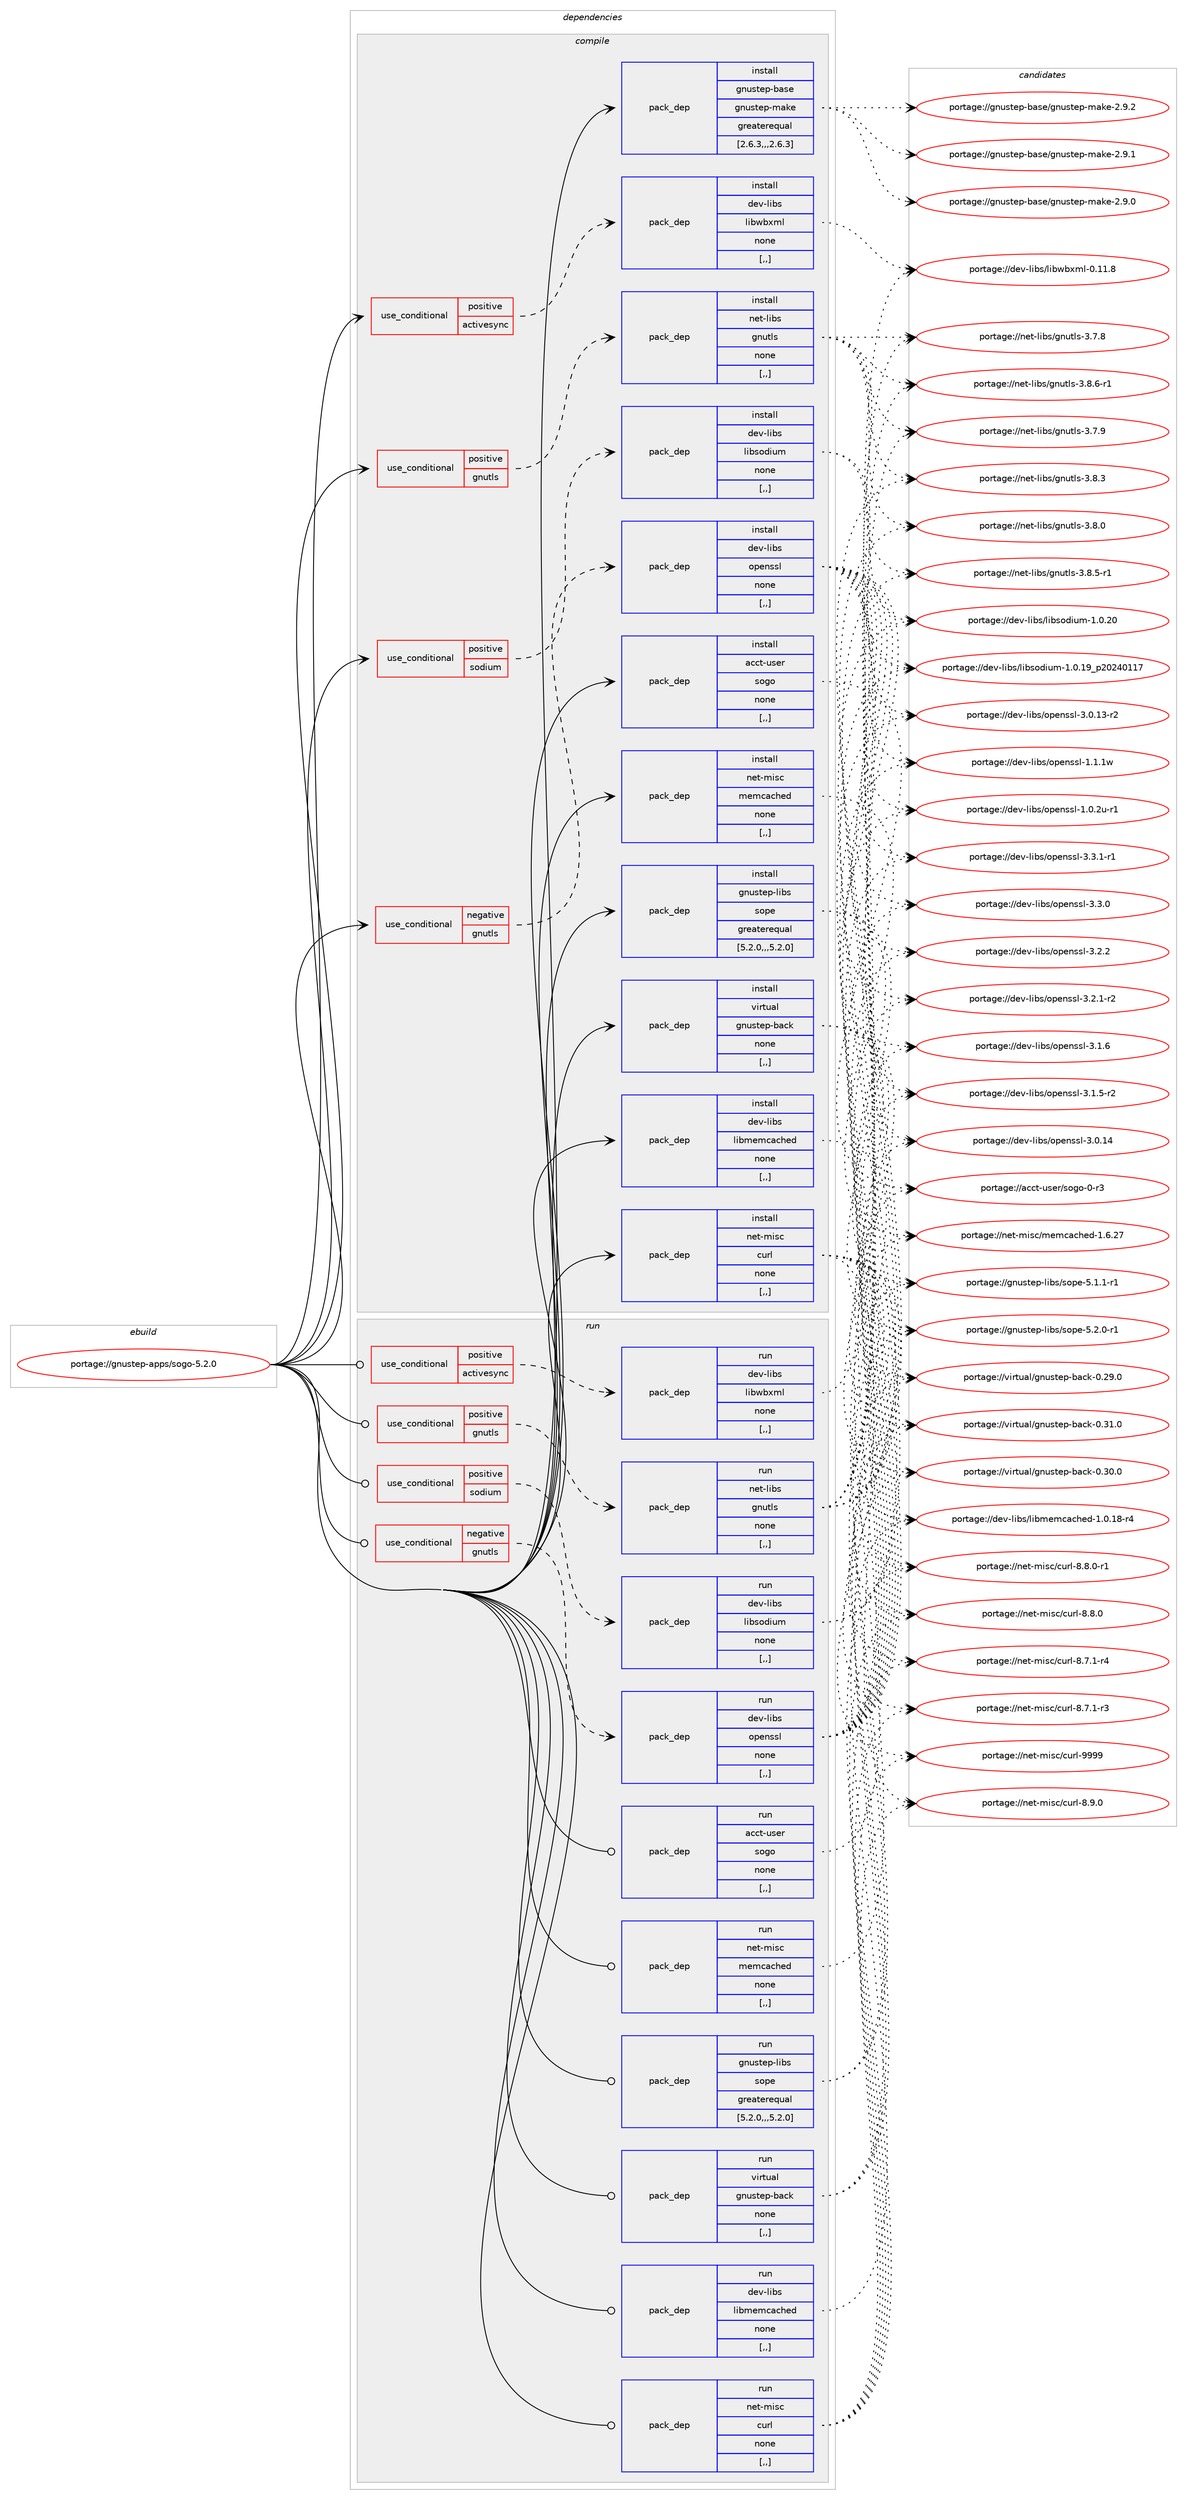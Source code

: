 digraph prolog {

# *************
# Graph options
# *************

newrank=true;
concentrate=true;
compound=true;
graph [rankdir=LR,fontname=Helvetica,fontsize=10,ranksep=1.5];#, ranksep=2.5, nodesep=0.2];
edge  [arrowhead=vee];
node  [fontname=Helvetica,fontsize=10];

# **********
# The ebuild
# **********

subgraph cluster_leftcol {
color=gray;
label=<<i>ebuild</i>>;
id [label="portage://gnustep-apps/sogo-5.2.0", color=red, width=4, href="../gnustep-apps/sogo-5.2.0.svg"];
}

# ****************
# The dependencies
# ****************

subgraph cluster_midcol {
color=gray;
label=<<i>dependencies</i>>;
subgraph cluster_compile {
fillcolor="#eeeeee";
style=filled;
label=<<i>compile</i>>;
subgraph cond65995 {
dependency241366 [label=<<TABLE BORDER="0" CELLBORDER="1" CELLSPACING="0" CELLPADDING="4"><TR><TD ROWSPAN="3" CELLPADDING="10">use_conditional</TD></TR><TR><TD>negative</TD></TR><TR><TD>gnutls</TD></TR></TABLE>>, shape=none, color=red];
subgraph pack173831 {
dependency241367 [label=<<TABLE BORDER="0" CELLBORDER="1" CELLSPACING="0" CELLPADDING="4" WIDTH="220"><TR><TD ROWSPAN="6" CELLPADDING="30">pack_dep</TD></TR><TR><TD WIDTH="110">install</TD></TR><TR><TD>dev-libs</TD></TR><TR><TD>openssl</TD></TR><TR><TD>none</TD></TR><TR><TD>[,,]</TD></TR></TABLE>>, shape=none, color=blue];
}
dependency241366:e -> dependency241367:w [weight=20,style="dashed",arrowhead="vee"];
}
id:e -> dependency241366:w [weight=20,style="solid",arrowhead="vee"];
subgraph cond65996 {
dependency241368 [label=<<TABLE BORDER="0" CELLBORDER="1" CELLSPACING="0" CELLPADDING="4"><TR><TD ROWSPAN="3" CELLPADDING="10">use_conditional</TD></TR><TR><TD>positive</TD></TR><TR><TD>activesync</TD></TR></TABLE>>, shape=none, color=red];
subgraph pack173832 {
dependency241369 [label=<<TABLE BORDER="0" CELLBORDER="1" CELLSPACING="0" CELLPADDING="4" WIDTH="220"><TR><TD ROWSPAN="6" CELLPADDING="30">pack_dep</TD></TR><TR><TD WIDTH="110">install</TD></TR><TR><TD>dev-libs</TD></TR><TR><TD>libwbxml</TD></TR><TR><TD>none</TD></TR><TR><TD>[,,]</TD></TR></TABLE>>, shape=none, color=blue];
}
dependency241368:e -> dependency241369:w [weight=20,style="dashed",arrowhead="vee"];
}
id:e -> dependency241368:w [weight=20,style="solid",arrowhead="vee"];
subgraph cond65997 {
dependency241370 [label=<<TABLE BORDER="0" CELLBORDER="1" CELLSPACING="0" CELLPADDING="4"><TR><TD ROWSPAN="3" CELLPADDING="10">use_conditional</TD></TR><TR><TD>positive</TD></TR><TR><TD>gnutls</TD></TR></TABLE>>, shape=none, color=red];
subgraph pack173833 {
dependency241371 [label=<<TABLE BORDER="0" CELLBORDER="1" CELLSPACING="0" CELLPADDING="4" WIDTH="220"><TR><TD ROWSPAN="6" CELLPADDING="30">pack_dep</TD></TR><TR><TD WIDTH="110">install</TD></TR><TR><TD>net-libs</TD></TR><TR><TD>gnutls</TD></TR><TR><TD>none</TD></TR><TR><TD>[,,]</TD></TR></TABLE>>, shape=none, color=blue];
}
dependency241370:e -> dependency241371:w [weight=20,style="dashed",arrowhead="vee"];
}
id:e -> dependency241370:w [weight=20,style="solid",arrowhead="vee"];
subgraph cond65998 {
dependency241372 [label=<<TABLE BORDER="0" CELLBORDER="1" CELLSPACING="0" CELLPADDING="4"><TR><TD ROWSPAN="3" CELLPADDING="10">use_conditional</TD></TR><TR><TD>positive</TD></TR><TR><TD>sodium</TD></TR></TABLE>>, shape=none, color=red];
subgraph pack173834 {
dependency241373 [label=<<TABLE BORDER="0" CELLBORDER="1" CELLSPACING="0" CELLPADDING="4" WIDTH="220"><TR><TD ROWSPAN="6" CELLPADDING="30">pack_dep</TD></TR><TR><TD WIDTH="110">install</TD></TR><TR><TD>dev-libs</TD></TR><TR><TD>libsodium</TD></TR><TR><TD>none</TD></TR><TR><TD>[,,]</TD></TR></TABLE>>, shape=none, color=blue];
}
dependency241372:e -> dependency241373:w [weight=20,style="dashed",arrowhead="vee"];
}
id:e -> dependency241372:w [weight=20,style="solid",arrowhead="vee"];
subgraph pack173835 {
dependency241374 [label=<<TABLE BORDER="0" CELLBORDER="1" CELLSPACING="0" CELLPADDING="4" WIDTH="220"><TR><TD ROWSPAN="6" CELLPADDING="30">pack_dep</TD></TR><TR><TD WIDTH="110">install</TD></TR><TR><TD>acct-user</TD></TR><TR><TD>sogo</TD></TR><TR><TD>none</TD></TR><TR><TD>[,,]</TD></TR></TABLE>>, shape=none, color=blue];
}
id:e -> dependency241374:w [weight=20,style="solid",arrowhead="vee"];
subgraph pack173836 {
dependency241375 [label=<<TABLE BORDER="0" CELLBORDER="1" CELLSPACING="0" CELLPADDING="4" WIDTH="220"><TR><TD ROWSPAN="6" CELLPADDING="30">pack_dep</TD></TR><TR><TD WIDTH="110">install</TD></TR><TR><TD>dev-libs</TD></TR><TR><TD>libmemcached</TD></TR><TR><TD>none</TD></TR><TR><TD>[,,]</TD></TR></TABLE>>, shape=none, color=blue];
}
id:e -> dependency241375:w [weight=20,style="solid",arrowhead="vee"];
subgraph pack173837 {
dependency241376 [label=<<TABLE BORDER="0" CELLBORDER="1" CELLSPACING="0" CELLPADDING="4" WIDTH="220"><TR><TD ROWSPAN="6" CELLPADDING="30">pack_dep</TD></TR><TR><TD WIDTH="110">install</TD></TR><TR><TD>gnustep-base</TD></TR><TR><TD>gnustep-make</TD></TR><TR><TD>greaterequal</TD></TR><TR><TD>[2.6.3,,,2.6.3]</TD></TR></TABLE>>, shape=none, color=blue];
}
id:e -> dependency241376:w [weight=20,style="solid",arrowhead="vee"];
subgraph pack173838 {
dependency241377 [label=<<TABLE BORDER="0" CELLBORDER="1" CELLSPACING="0" CELLPADDING="4" WIDTH="220"><TR><TD ROWSPAN="6" CELLPADDING="30">pack_dep</TD></TR><TR><TD WIDTH="110">install</TD></TR><TR><TD>gnustep-libs</TD></TR><TR><TD>sope</TD></TR><TR><TD>greaterequal</TD></TR><TR><TD>[5.2.0,,,5.2.0]</TD></TR></TABLE>>, shape=none, color=blue];
}
id:e -> dependency241377:w [weight=20,style="solid",arrowhead="vee"];
subgraph pack173839 {
dependency241378 [label=<<TABLE BORDER="0" CELLBORDER="1" CELLSPACING="0" CELLPADDING="4" WIDTH="220"><TR><TD ROWSPAN="6" CELLPADDING="30">pack_dep</TD></TR><TR><TD WIDTH="110">install</TD></TR><TR><TD>net-misc</TD></TR><TR><TD>curl</TD></TR><TR><TD>none</TD></TR><TR><TD>[,,]</TD></TR></TABLE>>, shape=none, color=blue];
}
id:e -> dependency241378:w [weight=20,style="solid",arrowhead="vee"];
subgraph pack173840 {
dependency241379 [label=<<TABLE BORDER="0" CELLBORDER="1" CELLSPACING="0" CELLPADDING="4" WIDTH="220"><TR><TD ROWSPAN="6" CELLPADDING="30">pack_dep</TD></TR><TR><TD WIDTH="110">install</TD></TR><TR><TD>net-misc</TD></TR><TR><TD>memcached</TD></TR><TR><TD>none</TD></TR><TR><TD>[,,]</TD></TR></TABLE>>, shape=none, color=blue];
}
id:e -> dependency241379:w [weight=20,style="solid",arrowhead="vee"];
subgraph pack173841 {
dependency241380 [label=<<TABLE BORDER="0" CELLBORDER="1" CELLSPACING="0" CELLPADDING="4" WIDTH="220"><TR><TD ROWSPAN="6" CELLPADDING="30">pack_dep</TD></TR><TR><TD WIDTH="110">install</TD></TR><TR><TD>virtual</TD></TR><TR><TD>gnustep-back</TD></TR><TR><TD>none</TD></TR><TR><TD>[,,]</TD></TR></TABLE>>, shape=none, color=blue];
}
id:e -> dependency241380:w [weight=20,style="solid",arrowhead="vee"];
}
subgraph cluster_compileandrun {
fillcolor="#eeeeee";
style=filled;
label=<<i>compile and run</i>>;
}
subgraph cluster_run {
fillcolor="#eeeeee";
style=filled;
label=<<i>run</i>>;
subgraph cond65999 {
dependency241381 [label=<<TABLE BORDER="0" CELLBORDER="1" CELLSPACING="0" CELLPADDING="4"><TR><TD ROWSPAN="3" CELLPADDING="10">use_conditional</TD></TR><TR><TD>negative</TD></TR><TR><TD>gnutls</TD></TR></TABLE>>, shape=none, color=red];
subgraph pack173842 {
dependency241382 [label=<<TABLE BORDER="0" CELLBORDER="1" CELLSPACING="0" CELLPADDING="4" WIDTH="220"><TR><TD ROWSPAN="6" CELLPADDING="30">pack_dep</TD></TR><TR><TD WIDTH="110">run</TD></TR><TR><TD>dev-libs</TD></TR><TR><TD>openssl</TD></TR><TR><TD>none</TD></TR><TR><TD>[,,]</TD></TR></TABLE>>, shape=none, color=blue];
}
dependency241381:e -> dependency241382:w [weight=20,style="dashed",arrowhead="vee"];
}
id:e -> dependency241381:w [weight=20,style="solid",arrowhead="odot"];
subgraph cond66000 {
dependency241383 [label=<<TABLE BORDER="0" CELLBORDER="1" CELLSPACING="0" CELLPADDING="4"><TR><TD ROWSPAN="3" CELLPADDING="10">use_conditional</TD></TR><TR><TD>positive</TD></TR><TR><TD>activesync</TD></TR></TABLE>>, shape=none, color=red];
subgraph pack173843 {
dependency241384 [label=<<TABLE BORDER="0" CELLBORDER="1" CELLSPACING="0" CELLPADDING="4" WIDTH="220"><TR><TD ROWSPAN="6" CELLPADDING="30">pack_dep</TD></TR><TR><TD WIDTH="110">run</TD></TR><TR><TD>dev-libs</TD></TR><TR><TD>libwbxml</TD></TR><TR><TD>none</TD></TR><TR><TD>[,,]</TD></TR></TABLE>>, shape=none, color=blue];
}
dependency241383:e -> dependency241384:w [weight=20,style="dashed",arrowhead="vee"];
}
id:e -> dependency241383:w [weight=20,style="solid",arrowhead="odot"];
subgraph cond66001 {
dependency241385 [label=<<TABLE BORDER="0" CELLBORDER="1" CELLSPACING="0" CELLPADDING="4"><TR><TD ROWSPAN="3" CELLPADDING="10">use_conditional</TD></TR><TR><TD>positive</TD></TR><TR><TD>gnutls</TD></TR></TABLE>>, shape=none, color=red];
subgraph pack173844 {
dependency241386 [label=<<TABLE BORDER="0" CELLBORDER="1" CELLSPACING="0" CELLPADDING="4" WIDTH="220"><TR><TD ROWSPAN="6" CELLPADDING="30">pack_dep</TD></TR><TR><TD WIDTH="110">run</TD></TR><TR><TD>net-libs</TD></TR><TR><TD>gnutls</TD></TR><TR><TD>none</TD></TR><TR><TD>[,,]</TD></TR></TABLE>>, shape=none, color=blue];
}
dependency241385:e -> dependency241386:w [weight=20,style="dashed",arrowhead="vee"];
}
id:e -> dependency241385:w [weight=20,style="solid",arrowhead="odot"];
subgraph cond66002 {
dependency241387 [label=<<TABLE BORDER="0" CELLBORDER="1" CELLSPACING="0" CELLPADDING="4"><TR><TD ROWSPAN="3" CELLPADDING="10">use_conditional</TD></TR><TR><TD>positive</TD></TR><TR><TD>sodium</TD></TR></TABLE>>, shape=none, color=red];
subgraph pack173845 {
dependency241388 [label=<<TABLE BORDER="0" CELLBORDER="1" CELLSPACING="0" CELLPADDING="4" WIDTH="220"><TR><TD ROWSPAN="6" CELLPADDING="30">pack_dep</TD></TR><TR><TD WIDTH="110">run</TD></TR><TR><TD>dev-libs</TD></TR><TR><TD>libsodium</TD></TR><TR><TD>none</TD></TR><TR><TD>[,,]</TD></TR></TABLE>>, shape=none, color=blue];
}
dependency241387:e -> dependency241388:w [weight=20,style="dashed",arrowhead="vee"];
}
id:e -> dependency241387:w [weight=20,style="solid",arrowhead="odot"];
subgraph pack173846 {
dependency241389 [label=<<TABLE BORDER="0" CELLBORDER="1" CELLSPACING="0" CELLPADDING="4" WIDTH="220"><TR><TD ROWSPAN="6" CELLPADDING="30">pack_dep</TD></TR><TR><TD WIDTH="110">run</TD></TR><TR><TD>acct-user</TD></TR><TR><TD>sogo</TD></TR><TR><TD>none</TD></TR><TR><TD>[,,]</TD></TR></TABLE>>, shape=none, color=blue];
}
id:e -> dependency241389:w [weight=20,style="solid",arrowhead="odot"];
subgraph pack173847 {
dependency241390 [label=<<TABLE BORDER="0" CELLBORDER="1" CELLSPACING="0" CELLPADDING="4" WIDTH="220"><TR><TD ROWSPAN="6" CELLPADDING="30">pack_dep</TD></TR><TR><TD WIDTH="110">run</TD></TR><TR><TD>dev-libs</TD></TR><TR><TD>libmemcached</TD></TR><TR><TD>none</TD></TR><TR><TD>[,,]</TD></TR></TABLE>>, shape=none, color=blue];
}
id:e -> dependency241390:w [weight=20,style="solid",arrowhead="odot"];
subgraph pack173848 {
dependency241391 [label=<<TABLE BORDER="0" CELLBORDER="1" CELLSPACING="0" CELLPADDING="4" WIDTH="220"><TR><TD ROWSPAN="6" CELLPADDING="30">pack_dep</TD></TR><TR><TD WIDTH="110">run</TD></TR><TR><TD>gnustep-libs</TD></TR><TR><TD>sope</TD></TR><TR><TD>greaterequal</TD></TR><TR><TD>[5.2.0,,,5.2.0]</TD></TR></TABLE>>, shape=none, color=blue];
}
id:e -> dependency241391:w [weight=20,style="solid",arrowhead="odot"];
subgraph pack173849 {
dependency241392 [label=<<TABLE BORDER="0" CELLBORDER="1" CELLSPACING="0" CELLPADDING="4" WIDTH="220"><TR><TD ROWSPAN="6" CELLPADDING="30">pack_dep</TD></TR><TR><TD WIDTH="110">run</TD></TR><TR><TD>net-misc</TD></TR><TR><TD>curl</TD></TR><TR><TD>none</TD></TR><TR><TD>[,,]</TD></TR></TABLE>>, shape=none, color=blue];
}
id:e -> dependency241392:w [weight=20,style="solid",arrowhead="odot"];
subgraph pack173850 {
dependency241393 [label=<<TABLE BORDER="0" CELLBORDER="1" CELLSPACING="0" CELLPADDING="4" WIDTH="220"><TR><TD ROWSPAN="6" CELLPADDING="30">pack_dep</TD></TR><TR><TD WIDTH="110">run</TD></TR><TR><TD>net-misc</TD></TR><TR><TD>memcached</TD></TR><TR><TD>none</TD></TR><TR><TD>[,,]</TD></TR></TABLE>>, shape=none, color=blue];
}
id:e -> dependency241393:w [weight=20,style="solid",arrowhead="odot"];
subgraph pack173851 {
dependency241394 [label=<<TABLE BORDER="0" CELLBORDER="1" CELLSPACING="0" CELLPADDING="4" WIDTH="220"><TR><TD ROWSPAN="6" CELLPADDING="30">pack_dep</TD></TR><TR><TD WIDTH="110">run</TD></TR><TR><TD>virtual</TD></TR><TR><TD>gnustep-back</TD></TR><TR><TD>none</TD></TR><TR><TD>[,,]</TD></TR></TABLE>>, shape=none, color=blue];
}
id:e -> dependency241394:w [weight=20,style="solid",arrowhead="odot"];
}
}

# **************
# The candidates
# **************

subgraph cluster_choices {
rank=same;
color=gray;
label=<<i>candidates</i>>;

subgraph choice173831 {
color=black;
nodesep=1;
choice1001011184510810598115471111121011101151151084551465146494511449 [label="portage://dev-libs/openssl-3.3.1-r1", color=red, width=4,href="../dev-libs/openssl-3.3.1-r1.svg"];
choice100101118451081059811547111112101110115115108455146514648 [label="portage://dev-libs/openssl-3.3.0", color=red, width=4,href="../dev-libs/openssl-3.3.0.svg"];
choice100101118451081059811547111112101110115115108455146504650 [label="portage://dev-libs/openssl-3.2.2", color=red, width=4,href="../dev-libs/openssl-3.2.2.svg"];
choice1001011184510810598115471111121011101151151084551465046494511450 [label="portage://dev-libs/openssl-3.2.1-r2", color=red, width=4,href="../dev-libs/openssl-3.2.1-r2.svg"];
choice100101118451081059811547111112101110115115108455146494654 [label="portage://dev-libs/openssl-3.1.6", color=red, width=4,href="../dev-libs/openssl-3.1.6.svg"];
choice1001011184510810598115471111121011101151151084551464946534511450 [label="portage://dev-libs/openssl-3.1.5-r2", color=red, width=4,href="../dev-libs/openssl-3.1.5-r2.svg"];
choice10010111845108105981154711111210111011511510845514648464952 [label="portage://dev-libs/openssl-3.0.14", color=red, width=4,href="../dev-libs/openssl-3.0.14.svg"];
choice100101118451081059811547111112101110115115108455146484649514511450 [label="portage://dev-libs/openssl-3.0.13-r2", color=red, width=4,href="../dev-libs/openssl-3.0.13-r2.svg"];
choice100101118451081059811547111112101110115115108454946494649119 [label="portage://dev-libs/openssl-1.1.1w", color=red, width=4,href="../dev-libs/openssl-1.1.1w.svg"];
choice1001011184510810598115471111121011101151151084549464846501174511449 [label="portage://dev-libs/openssl-1.0.2u-r1", color=red, width=4,href="../dev-libs/openssl-1.0.2u-r1.svg"];
dependency241367:e -> choice1001011184510810598115471111121011101151151084551465146494511449:w [style=dotted,weight="100"];
dependency241367:e -> choice100101118451081059811547111112101110115115108455146514648:w [style=dotted,weight="100"];
dependency241367:e -> choice100101118451081059811547111112101110115115108455146504650:w [style=dotted,weight="100"];
dependency241367:e -> choice1001011184510810598115471111121011101151151084551465046494511450:w [style=dotted,weight="100"];
dependency241367:e -> choice100101118451081059811547111112101110115115108455146494654:w [style=dotted,weight="100"];
dependency241367:e -> choice1001011184510810598115471111121011101151151084551464946534511450:w [style=dotted,weight="100"];
dependency241367:e -> choice10010111845108105981154711111210111011511510845514648464952:w [style=dotted,weight="100"];
dependency241367:e -> choice100101118451081059811547111112101110115115108455146484649514511450:w [style=dotted,weight="100"];
dependency241367:e -> choice100101118451081059811547111112101110115115108454946494649119:w [style=dotted,weight="100"];
dependency241367:e -> choice1001011184510810598115471111121011101151151084549464846501174511449:w [style=dotted,weight="100"];
}
subgraph choice173832 {
color=black;
nodesep=1;
choice100101118451081059811547108105981199812010910845484649494656 [label="portage://dev-libs/libwbxml-0.11.8", color=red, width=4,href="../dev-libs/libwbxml-0.11.8.svg"];
dependency241369:e -> choice100101118451081059811547108105981199812010910845484649494656:w [style=dotted,weight="100"];
}
subgraph choice173833 {
color=black;
nodesep=1;
choice1101011164510810598115471031101171161081154551465646544511449 [label="portage://net-libs/gnutls-3.8.6-r1", color=red, width=4,href="../net-libs/gnutls-3.8.6-r1.svg"];
choice1101011164510810598115471031101171161081154551465646534511449 [label="portage://net-libs/gnutls-3.8.5-r1", color=red, width=4,href="../net-libs/gnutls-3.8.5-r1.svg"];
choice110101116451081059811547103110117116108115455146564651 [label="portage://net-libs/gnutls-3.8.3", color=red, width=4,href="../net-libs/gnutls-3.8.3.svg"];
choice110101116451081059811547103110117116108115455146564648 [label="portage://net-libs/gnutls-3.8.0", color=red, width=4,href="../net-libs/gnutls-3.8.0.svg"];
choice110101116451081059811547103110117116108115455146554657 [label="portage://net-libs/gnutls-3.7.9", color=red, width=4,href="../net-libs/gnutls-3.7.9.svg"];
choice110101116451081059811547103110117116108115455146554656 [label="portage://net-libs/gnutls-3.7.8", color=red, width=4,href="../net-libs/gnutls-3.7.8.svg"];
dependency241371:e -> choice1101011164510810598115471031101171161081154551465646544511449:w [style=dotted,weight="100"];
dependency241371:e -> choice1101011164510810598115471031101171161081154551465646534511449:w [style=dotted,weight="100"];
dependency241371:e -> choice110101116451081059811547103110117116108115455146564651:w [style=dotted,weight="100"];
dependency241371:e -> choice110101116451081059811547103110117116108115455146564648:w [style=dotted,weight="100"];
dependency241371:e -> choice110101116451081059811547103110117116108115455146554657:w [style=dotted,weight="100"];
dependency241371:e -> choice110101116451081059811547103110117116108115455146554656:w [style=dotted,weight="100"];
}
subgraph choice173834 {
color=black;
nodesep=1;
choice1001011184510810598115471081059811511110010511710945494648465048 [label="portage://dev-libs/libsodium-1.0.20", color=red, width=4,href="../dev-libs/libsodium-1.0.20.svg"];
choice1001011184510810598115471081059811511110010511710945494648464957951125048505248494955 [label="portage://dev-libs/libsodium-1.0.19_p20240117", color=red, width=4,href="../dev-libs/libsodium-1.0.19_p20240117.svg"];
dependency241373:e -> choice1001011184510810598115471081059811511110010511710945494648465048:w [style=dotted,weight="100"];
dependency241373:e -> choice1001011184510810598115471081059811511110010511710945494648464957951125048505248494955:w [style=dotted,weight="100"];
}
subgraph choice173835 {
color=black;
nodesep=1;
choice979999116451171151011144711511110311145484511451 [label="portage://acct-user/sogo-0-r3", color=red, width=4,href="../acct-user/sogo-0-r3.svg"];
dependency241374:e -> choice979999116451171151011144711511110311145484511451:w [style=dotted,weight="100"];
}
subgraph choice173836 {
color=black;
nodesep=1;
choice10010111845108105981154710810598109101109999799104101100454946484649564511452 [label="portage://dev-libs/libmemcached-1.0.18-r4", color=red, width=4,href="../dev-libs/libmemcached-1.0.18-r4.svg"];
dependency241375:e -> choice10010111845108105981154710810598109101109999799104101100454946484649564511452:w [style=dotted,weight="100"];
}
subgraph choice173837 {
color=black;
nodesep=1;
choice103110117115116101112459897115101471031101171151161011124510997107101455046574650 [label="portage://gnustep-base/gnustep-make-2.9.2", color=red, width=4,href="../gnustep-base/gnustep-make-2.9.2.svg"];
choice103110117115116101112459897115101471031101171151161011124510997107101455046574649 [label="portage://gnustep-base/gnustep-make-2.9.1", color=red, width=4,href="../gnustep-base/gnustep-make-2.9.1.svg"];
choice103110117115116101112459897115101471031101171151161011124510997107101455046574648 [label="portage://gnustep-base/gnustep-make-2.9.0", color=red, width=4,href="../gnustep-base/gnustep-make-2.9.0.svg"];
dependency241376:e -> choice103110117115116101112459897115101471031101171151161011124510997107101455046574650:w [style=dotted,weight="100"];
dependency241376:e -> choice103110117115116101112459897115101471031101171151161011124510997107101455046574649:w [style=dotted,weight="100"];
dependency241376:e -> choice103110117115116101112459897115101471031101171151161011124510997107101455046574648:w [style=dotted,weight="100"];
}
subgraph choice173838 {
color=black;
nodesep=1;
choice1031101171151161011124510810598115471151111121014553465046484511449 [label="portage://gnustep-libs/sope-5.2.0-r1", color=red, width=4,href="../gnustep-libs/sope-5.2.0-r1.svg"];
choice1031101171151161011124510810598115471151111121014553464946494511449 [label="portage://gnustep-libs/sope-5.1.1-r1", color=red, width=4,href="../gnustep-libs/sope-5.1.1-r1.svg"];
dependency241377:e -> choice1031101171151161011124510810598115471151111121014553465046484511449:w [style=dotted,weight="100"];
dependency241377:e -> choice1031101171151161011124510810598115471151111121014553464946494511449:w [style=dotted,weight="100"];
}
subgraph choice173839 {
color=black;
nodesep=1;
choice110101116451091051159947991171141084557575757 [label="portage://net-misc/curl-9999", color=red, width=4,href="../net-misc/curl-9999.svg"];
choice11010111645109105115994799117114108455646574648 [label="portage://net-misc/curl-8.9.0", color=red, width=4,href="../net-misc/curl-8.9.0.svg"];
choice110101116451091051159947991171141084556465646484511449 [label="portage://net-misc/curl-8.8.0-r1", color=red, width=4,href="../net-misc/curl-8.8.0-r1.svg"];
choice11010111645109105115994799117114108455646564648 [label="portage://net-misc/curl-8.8.0", color=red, width=4,href="../net-misc/curl-8.8.0.svg"];
choice110101116451091051159947991171141084556465546494511452 [label="portage://net-misc/curl-8.7.1-r4", color=red, width=4,href="../net-misc/curl-8.7.1-r4.svg"];
choice110101116451091051159947991171141084556465546494511451 [label="portage://net-misc/curl-8.7.1-r3", color=red, width=4,href="../net-misc/curl-8.7.1-r3.svg"];
dependency241378:e -> choice110101116451091051159947991171141084557575757:w [style=dotted,weight="100"];
dependency241378:e -> choice11010111645109105115994799117114108455646574648:w [style=dotted,weight="100"];
dependency241378:e -> choice110101116451091051159947991171141084556465646484511449:w [style=dotted,weight="100"];
dependency241378:e -> choice11010111645109105115994799117114108455646564648:w [style=dotted,weight="100"];
dependency241378:e -> choice110101116451091051159947991171141084556465546494511452:w [style=dotted,weight="100"];
dependency241378:e -> choice110101116451091051159947991171141084556465546494511451:w [style=dotted,weight="100"];
}
subgraph choice173840 {
color=black;
nodesep=1;
choice11010111645109105115994710910110999979910410110045494654465055 [label="portage://net-misc/memcached-1.6.27", color=red, width=4,href="../net-misc/memcached-1.6.27.svg"];
dependency241379:e -> choice11010111645109105115994710910110999979910410110045494654465055:w [style=dotted,weight="100"];
}
subgraph choice173841 {
color=black;
nodesep=1;
choice11810511411611797108471031101171151161011124598979910745484651494648 [label="portage://virtual/gnustep-back-0.31.0", color=red, width=4,href="../virtual/gnustep-back-0.31.0.svg"];
choice11810511411611797108471031101171151161011124598979910745484651484648 [label="portage://virtual/gnustep-back-0.30.0", color=red, width=4,href="../virtual/gnustep-back-0.30.0.svg"];
choice11810511411611797108471031101171151161011124598979910745484650574648 [label="portage://virtual/gnustep-back-0.29.0", color=red, width=4,href="../virtual/gnustep-back-0.29.0.svg"];
dependency241380:e -> choice11810511411611797108471031101171151161011124598979910745484651494648:w [style=dotted,weight="100"];
dependency241380:e -> choice11810511411611797108471031101171151161011124598979910745484651484648:w [style=dotted,weight="100"];
dependency241380:e -> choice11810511411611797108471031101171151161011124598979910745484650574648:w [style=dotted,weight="100"];
}
subgraph choice173842 {
color=black;
nodesep=1;
choice1001011184510810598115471111121011101151151084551465146494511449 [label="portage://dev-libs/openssl-3.3.1-r1", color=red, width=4,href="../dev-libs/openssl-3.3.1-r1.svg"];
choice100101118451081059811547111112101110115115108455146514648 [label="portage://dev-libs/openssl-3.3.0", color=red, width=4,href="../dev-libs/openssl-3.3.0.svg"];
choice100101118451081059811547111112101110115115108455146504650 [label="portage://dev-libs/openssl-3.2.2", color=red, width=4,href="../dev-libs/openssl-3.2.2.svg"];
choice1001011184510810598115471111121011101151151084551465046494511450 [label="portage://dev-libs/openssl-3.2.1-r2", color=red, width=4,href="../dev-libs/openssl-3.2.1-r2.svg"];
choice100101118451081059811547111112101110115115108455146494654 [label="portage://dev-libs/openssl-3.1.6", color=red, width=4,href="../dev-libs/openssl-3.1.6.svg"];
choice1001011184510810598115471111121011101151151084551464946534511450 [label="portage://dev-libs/openssl-3.1.5-r2", color=red, width=4,href="../dev-libs/openssl-3.1.5-r2.svg"];
choice10010111845108105981154711111210111011511510845514648464952 [label="portage://dev-libs/openssl-3.0.14", color=red, width=4,href="../dev-libs/openssl-3.0.14.svg"];
choice100101118451081059811547111112101110115115108455146484649514511450 [label="portage://dev-libs/openssl-3.0.13-r2", color=red, width=4,href="../dev-libs/openssl-3.0.13-r2.svg"];
choice100101118451081059811547111112101110115115108454946494649119 [label="portage://dev-libs/openssl-1.1.1w", color=red, width=4,href="../dev-libs/openssl-1.1.1w.svg"];
choice1001011184510810598115471111121011101151151084549464846501174511449 [label="portage://dev-libs/openssl-1.0.2u-r1", color=red, width=4,href="../dev-libs/openssl-1.0.2u-r1.svg"];
dependency241382:e -> choice1001011184510810598115471111121011101151151084551465146494511449:w [style=dotted,weight="100"];
dependency241382:e -> choice100101118451081059811547111112101110115115108455146514648:w [style=dotted,weight="100"];
dependency241382:e -> choice100101118451081059811547111112101110115115108455146504650:w [style=dotted,weight="100"];
dependency241382:e -> choice1001011184510810598115471111121011101151151084551465046494511450:w [style=dotted,weight="100"];
dependency241382:e -> choice100101118451081059811547111112101110115115108455146494654:w [style=dotted,weight="100"];
dependency241382:e -> choice1001011184510810598115471111121011101151151084551464946534511450:w [style=dotted,weight="100"];
dependency241382:e -> choice10010111845108105981154711111210111011511510845514648464952:w [style=dotted,weight="100"];
dependency241382:e -> choice100101118451081059811547111112101110115115108455146484649514511450:w [style=dotted,weight="100"];
dependency241382:e -> choice100101118451081059811547111112101110115115108454946494649119:w [style=dotted,weight="100"];
dependency241382:e -> choice1001011184510810598115471111121011101151151084549464846501174511449:w [style=dotted,weight="100"];
}
subgraph choice173843 {
color=black;
nodesep=1;
choice100101118451081059811547108105981199812010910845484649494656 [label="portage://dev-libs/libwbxml-0.11.8", color=red, width=4,href="../dev-libs/libwbxml-0.11.8.svg"];
dependency241384:e -> choice100101118451081059811547108105981199812010910845484649494656:w [style=dotted,weight="100"];
}
subgraph choice173844 {
color=black;
nodesep=1;
choice1101011164510810598115471031101171161081154551465646544511449 [label="portage://net-libs/gnutls-3.8.6-r1", color=red, width=4,href="../net-libs/gnutls-3.8.6-r1.svg"];
choice1101011164510810598115471031101171161081154551465646534511449 [label="portage://net-libs/gnutls-3.8.5-r1", color=red, width=4,href="../net-libs/gnutls-3.8.5-r1.svg"];
choice110101116451081059811547103110117116108115455146564651 [label="portage://net-libs/gnutls-3.8.3", color=red, width=4,href="../net-libs/gnutls-3.8.3.svg"];
choice110101116451081059811547103110117116108115455146564648 [label="portage://net-libs/gnutls-3.8.0", color=red, width=4,href="../net-libs/gnutls-3.8.0.svg"];
choice110101116451081059811547103110117116108115455146554657 [label="portage://net-libs/gnutls-3.7.9", color=red, width=4,href="../net-libs/gnutls-3.7.9.svg"];
choice110101116451081059811547103110117116108115455146554656 [label="portage://net-libs/gnutls-3.7.8", color=red, width=4,href="../net-libs/gnutls-3.7.8.svg"];
dependency241386:e -> choice1101011164510810598115471031101171161081154551465646544511449:w [style=dotted,weight="100"];
dependency241386:e -> choice1101011164510810598115471031101171161081154551465646534511449:w [style=dotted,weight="100"];
dependency241386:e -> choice110101116451081059811547103110117116108115455146564651:w [style=dotted,weight="100"];
dependency241386:e -> choice110101116451081059811547103110117116108115455146564648:w [style=dotted,weight="100"];
dependency241386:e -> choice110101116451081059811547103110117116108115455146554657:w [style=dotted,weight="100"];
dependency241386:e -> choice110101116451081059811547103110117116108115455146554656:w [style=dotted,weight="100"];
}
subgraph choice173845 {
color=black;
nodesep=1;
choice1001011184510810598115471081059811511110010511710945494648465048 [label="portage://dev-libs/libsodium-1.0.20", color=red, width=4,href="../dev-libs/libsodium-1.0.20.svg"];
choice1001011184510810598115471081059811511110010511710945494648464957951125048505248494955 [label="portage://dev-libs/libsodium-1.0.19_p20240117", color=red, width=4,href="../dev-libs/libsodium-1.0.19_p20240117.svg"];
dependency241388:e -> choice1001011184510810598115471081059811511110010511710945494648465048:w [style=dotted,weight="100"];
dependency241388:e -> choice1001011184510810598115471081059811511110010511710945494648464957951125048505248494955:w [style=dotted,weight="100"];
}
subgraph choice173846 {
color=black;
nodesep=1;
choice979999116451171151011144711511110311145484511451 [label="portage://acct-user/sogo-0-r3", color=red, width=4,href="../acct-user/sogo-0-r3.svg"];
dependency241389:e -> choice979999116451171151011144711511110311145484511451:w [style=dotted,weight="100"];
}
subgraph choice173847 {
color=black;
nodesep=1;
choice10010111845108105981154710810598109101109999799104101100454946484649564511452 [label="portage://dev-libs/libmemcached-1.0.18-r4", color=red, width=4,href="../dev-libs/libmemcached-1.0.18-r4.svg"];
dependency241390:e -> choice10010111845108105981154710810598109101109999799104101100454946484649564511452:w [style=dotted,weight="100"];
}
subgraph choice173848 {
color=black;
nodesep=1;
choice1031101171151161011124510810598115471151111121014553465046484511449 [label="portage://gnustep-libs/sope-5.2.0-r1", color=red, width=4,href="../gnustep-libs/sope-5.2.0-r1.svg"];
choice1031101171151161011124510810598115471151111121014553464946494511449 [label="portage://gnustep-libs/sope-5.1.1-r1", color=red, width=4,href="../gnustep-libs/sope-5.1.1-r1.svg"];
dependency241391:e -> choice1031101171151161011124510810598115471151111121014553465046484511449:w [style=dotted,weight="100"];
dependency241391:e -> choice1031101171151161011124510810598115471151111121014553464946494511449:w [style=dotted,weight="100"];
}
subgraph choice173849 {
color=black;
nodesep=1;
choice110101116451091051159947991171141084557575757 [label="portage://net-misc/curl-9999", color=red, width=4,href="../net-misc/curl-9999.svg"];
choice11010111645109105115994799117114108455646574648 [label="portage://net-misc/curl-8.9.0", color=red, width=4,href="../net-misc/curl-8.9.0.svg"];
choice110101116451091051159947991171141084556465646484511449 [label="portage://net-misc/curl-8.8.0-r1", color=red, width=4,href="../net-misc/curl-8.8.0-r1.svg"];
choice11010111645109105115994799117114108455646564648 [label="portage://net-misc/curl-8.8.0", color=red, width=4,href="../net-misc/curl-8.8.0.svg"];
choice110101116451091051159947991171141084556465546494511452 [label="portage://net-misc/curl-8.7.1-r4", color=red, width=4,href="../net-misc/curl-8.7.1-r4.svg"];
choice110101116451091051159947991171141084556465546494511451 [label="portage://net-misc/curl-8.7.1-r3", color=red, width=4,href="../net-misc/curl-8.7.1-r3.svg"];
dependency241392:e -> choice110101116451091051159947991171141084557575757:w [style=dotted,weight="100"];
dependency241392:e -> choice11010111645109105115994799117114108455646574648:w [style=dotted,weight="100"];
dependency241392:e -> choice110101116451091051159947991171141084556465646484511449:w [style=dotted,weight="100"];
dependency241392:e -> choice11010111645109105115994799117114108455646564648:w [style=dotted,weight="100"];
dependency241392:e -> choice110101116451091051159947991171141084556465546494511452:w [style=dotted,weight="100"];
dependency241392:e -> choice110101116451091051159947991171141084556465546494511451:w [style=dotted,weight="100"];
}
subgraph choice173850 {
color=black;
nodesep=1;
choice11010111645109105115994710910110999979910410110045494654465055 [label="portage://net-misc/memcached-1.6.27", color=red, width=4,href="../net-misc/memcached-1.6.27.svg"];
dependency241393:e -> choice11010111645109105115994710910110999979910410110045494654465055:w [style=dotted,weight="100"];
}
subgraph choice173851 {
color=black;
nodesep=1;
choice11810511411611797108471031101171151161011124598979910745484651494648 [label="portage://virtual/gnustep-back-0.31.0", color=red, width=4,href="../virtual/gnustep-back-0.31.0.svg"];
choice11810511411611797108471031101171151161011124598979910745484651484648 [label="portage://virtual/gnustep-back-0.30.0", color=red, width=4,href="../virtual/gnustep-back-0.30.0.svg"];
choice11810511411611797108471031101171151161011124598979910745484650574648 [label="portage://virtual/gnustep-back-0.29.0", color=red, width=4,href="../virtual/gnustep-back-0.29.0.svg"];
dependency241394:e -> choice11810511411611797108471031101171151161011124598979910745484651494648:w [style=dotted,weight="100"];
dependency241394:e -> choice11810511411611797108471031101171151161011124598979910745484651484648:w [style=dotted,weight="100"];
dependency241394:e -> choice11810511411611797108471031101171151161011124598979910745484650574648:w [style=dotted,weight="100"];
}
}

}
